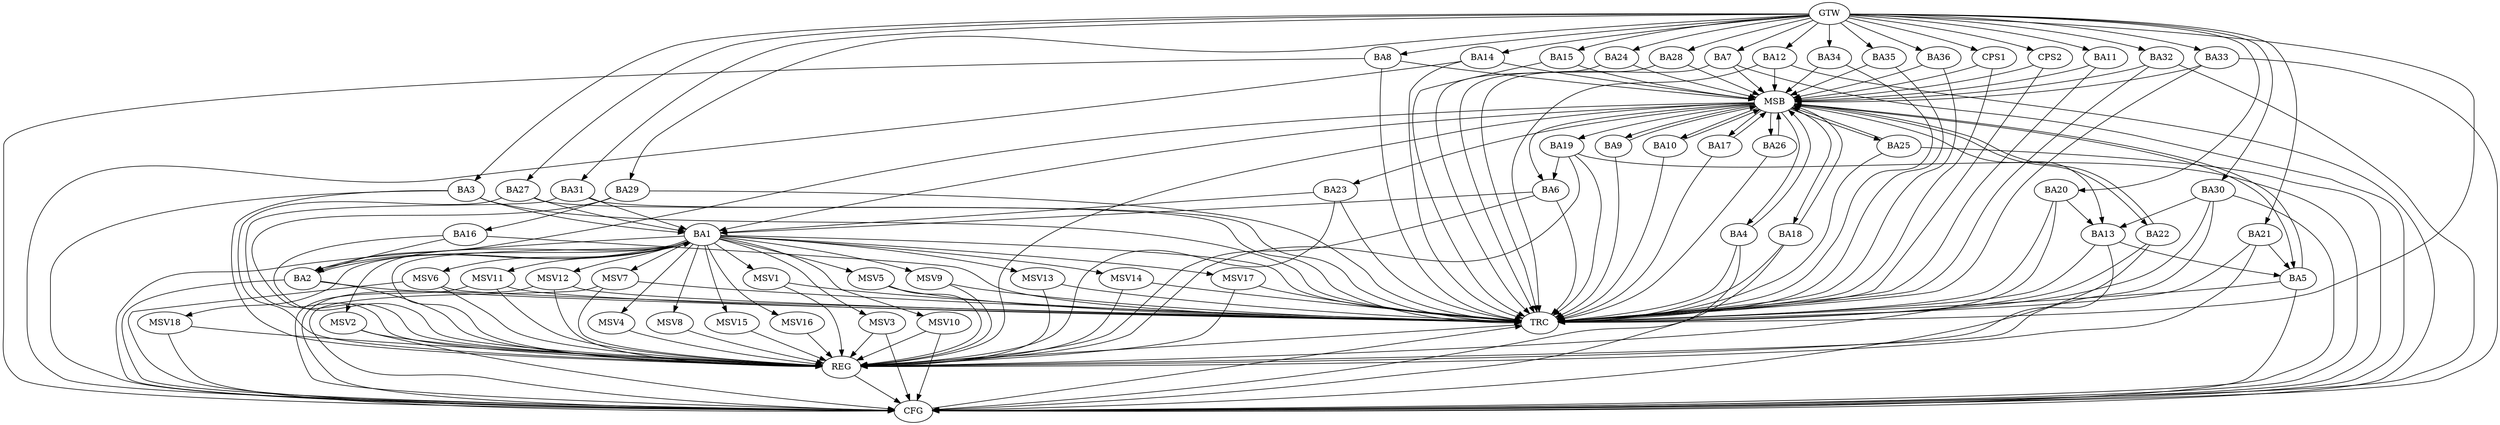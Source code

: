 strict digraph G {
  BA1 [ label="BA1" ];
  BA2 [ label="BA2" ];
  BA3 [ label="BA3" ];
  BA4 [ label="BA4" ];
  BA5 [ label="BA5" ];
  BA6 [ label="BA6" ];
  BA7 [ label="BA7" ];
  BA8 [ label="BA8" ];
  BA9 [ label="BA9" ];
  BA10 [ label="BA10" ];
  BA11 [ label="BA11" ];
  BA12 [ label="BA12" ];
  BA13 [ label="BA13" ];
  BA14 [ label="BA14" ];
  BA15 [ label="BA15" ];
  BA16 [ label="BA16" ];
  BA17 [ label="BA17" ];
  BA18 [ label="BA18" ];
  BA19 [ label="BA19" ];
  BA20 [ label="BA20" ];
  BA21 [ label="BA21" ];
  BA22 [ label="BA22" ];
  BA23 [ label="BA23" ];
  BA24 [ label="BA24" ];
  BA25 [ label="BA25" ];
  BA26 [ label="BA26" ];
  BA27 [ label="BA27" ];
  BA28 [ label="BA28" ];
  BA29 [ label="BA29" ];
  BA30 [ label="BA30" ];
  BA31 [ label="BA31" ];
  BA32 [ label="BA32" ];
  BA33 [ label="BA33" ];
  BA34 [ label="BA34" ];
  BA35 [ label="BA35" ];
  BA36 [ label="BA36" ];
  CPS1 [ label="CPS1" ];
  CPS2 [ label="CPS2" ];
  GTW [ label="GTW" ];
  REG [ label="REG" ];
  MSB [ label="MSB" ];
  CFG [ label="CFG" ];
  TRC [ label="TRC" ];
  MSV1 [ label="MSV1" ];
  MSV2 [ label="MSV2" ];
  MSV3 [ label="MSV3" ];
  MSV4 [ label="MSV4" ];
  MSV5 [ label="MSV5" ];
  MSV6 [ label="MSV6" ];
  MSV7 [ label="MSV7" ];
  MSV8 [ label="MSV8" ];
  MSV9 [ label="MSV9" ];
  MSV10 [ label="MSV10" ];
  MSV11 [ label="MSV11" ];
  MSV12 [ label="MSV12" ];
  MSV13 [ label="MSV13" ];
  MSV14 [ label="MSV14" ];
  MSV15 [ label="MSV15" ];
  MSV16 [ label="MSV16" ];
  MSV17 [ label="MSV17" ];
  MSV18 [ label="MSV18" ];
  BA1 -> BA2;
  BA2 -> BA1;
  BA3 -> BA1;
  BA6 -> BA1;
  BA13 -> BA5;
  BA16 -> BA2;
  BA19 -> BA6;
  BA20 -> BA13;
  BA21 -> BA5;
  BA23 -> BA1;
  BA27 -> BA1;
  BA29 -> BA16;
  BA30 -> BA13;
  BA31 -> BA1;
  GTW -> BA3;
  GTW -> BA7;
  GTW -> BA8;
  GTW -> BA11;
  GTW -> BA12;
  GTW -> BA14;
  GTW -> BA15;
  GTW -> BA20;
  GTW -> BA21;
  GTW -> BA24;
  GTW -> BA27;
  GTW -> BA28;
  GTW -> BA29;
  GTW -> BA30;
  GTW -> BA31;
  GTW -> BA32;
  GTW -> BA33;
  GTW -> BA34;
  GTW -> BA35;
  GTW -> BA36;
  GTW -> CPS1;
  GTW -> CPS2;
  BA1 -> REG;
  BA2 -> REG;
  BA3 -> REG;
  BA6 -> REG;
  BA13 -> REG;
  BA16 -> REG;
  BA19 -> REG;
  BA20 -> REG;
  BA21 -> REG;
  BA23 -> REG;
  BA27 -> REG;
  BA29 -> REG;
  BA30 -> REG;
  BA31 -> REG;
  BA4 -> MSB;
  MSB -> BA1;
  MSB -> REG;
  BA5 -> MSB;
  BA7 -> MSB;
  BA8 -> MSB;
  BA9 -> MSB;
  MSB -> BA5;
  BA10 -> MSB;
  MSB -> BA6;
  BA11 -> MSB;
  MSB -> BA2;
  BA12 -> MSB;
  MSB -> BA10;
  BA14 -> MSB;
  BA15 -> MSB;
  BA17 -> MSB;
  MSB -> BA13;
  BA18 -> MSB;
  BA22 -> MSB;
  MSB -> BA4;
  BA24 -> MSB;
  BA25 -> MSB;
  MSB -> BA17;
  BA26 -> MSB;
  MSB -> BA19;
  BA28 -> MSB;
  BA32 -> MSB;
  MSB -> BA22;
  BA33 -> MSB;
  BA34 -> MSB;
  MSB -> BA26;
  BA35 -> MSB;
  BA36 -> MSB;
  MSB -> BA18;
  CPS1 -> MSB;
  MSB -> BA23;
  CPS2 -> MSB;
  MSB -> BA25;
  MSB -> BA9;
  BA14 -> CFG;
  BA32 -> CFG;
  BA2 -> CFG;
  BA33 -> CFG;
  BA8 -> CFG;
  BA1 -> CFG;
  BA18 -> CFG;
  BA4 -> CFG;
  BA12 -> CFG;
  BA3 -> CFG;
  BA25 -> CFG;
  BA5 -> CFG;
  BA30 -> CFG;
  BA7 -> CFG;
  BA19 -> CFG;
  BA22 -> CFG;
  REG -> CFG;
  BA1 -> TRC;
  BA2 -> TRC;
  BA3 -> TRC;
  BA4 -> TRC;
  BA5 -> TRC;
  BA6 -> TRC;
  BA7 -> TRC;
  BA8 -> TRC;
  BA9 -> TRC;
  BA10 -> TRC;
  BA11 -> TRC;
  BA12 -> TRC;
  BA13 -> TRC;
  BA14 -> TRC;
  BA15 -> TRC;
  BA16 -> TRC;
  BA17 -> TRC;
  BA18 -> TRC;
  BA19 -> TRC;
  BA20 -> TRC;
  BA21 -> TRC;
  BA22 -> TRC;
  BA23 -> TRC;
  BA24 -> TRC;
  BA25 -> TRC;
  BA26 -> TRC;
  BA27 -> TRC;
  BA28 -> TRC;
  BA29 -> TRC;
  BA30 -> TRC;
  BA31 -> TRC;
  BA32 -> TRC;
  BA33 -> TRC;
  BA34 -> TRC;
  BA35 -> TRC;
  BA36 -> TRC;
  CPS1 -> TRC;
  CPS2 -> TRC;
  GTW -> TRC;
  CFG -> TRC;
  TRC -> REG;
  BA1 -> MSV1;
  BA1 -> MSV2;
  BA1 -> MSV3;
  MSV1 -> REG;
  MSV1 -> TRC;
  MSV2 -> REG;
  MSV2 -> CFG;
  MSV3 -> REG;
  MSV3 -> CFG;
  BA1 -> MSV4;
  BA1 -> MSV5;
  BA1 -> MSV6;
  BA1 -> MSV7;
  MSV4 -> REG;
  MSV5 -> REG;
  MSV5 -> TRC;
  MSV6 -> REG;
  MSV6 -> TRC;
  MSV6 -> CFG;
  MSV7 -> REG;
  MSV7 -> TRC;
  MSV7 -> CFG;
  BA1 -> MSV8;
  MSV8 -> REG;
  BA1 -> MSV9;
  MSV9 -> REG;
  MSV9 -> TRC;
  BA1 -> MSV10;
  BA1 -> MSV11;
  BA1 -> MSV12;
  BA1 -> MSV13;
  MSV10 -> REG;
  MSV10 -> CFG;
  MSV11 -> REG;
  MSV11 -> TRC;
  MSV11 -> CFG;
  MSV12 -> REG;
  MSV12 -> TRC;
  MSV12 -> CFG;
  MSV13 -> REG;
  MSV13 -> TRC;
  BA1 -> MSV14;
  MSV14 -> REG;
  MSV14 -> TRC;
  BA1 -> MSV15;
  MSV15 -> REG;
  BA1 -> MSV16;
  BA1 -> MSV17;
  MSV16 -> REG;
  MSV17 -> REG;
  MSV17 -> TRC;
  BA1 -> MSV18;
  MSV18 -> REG;
  MSV18 -> CFG;
}
